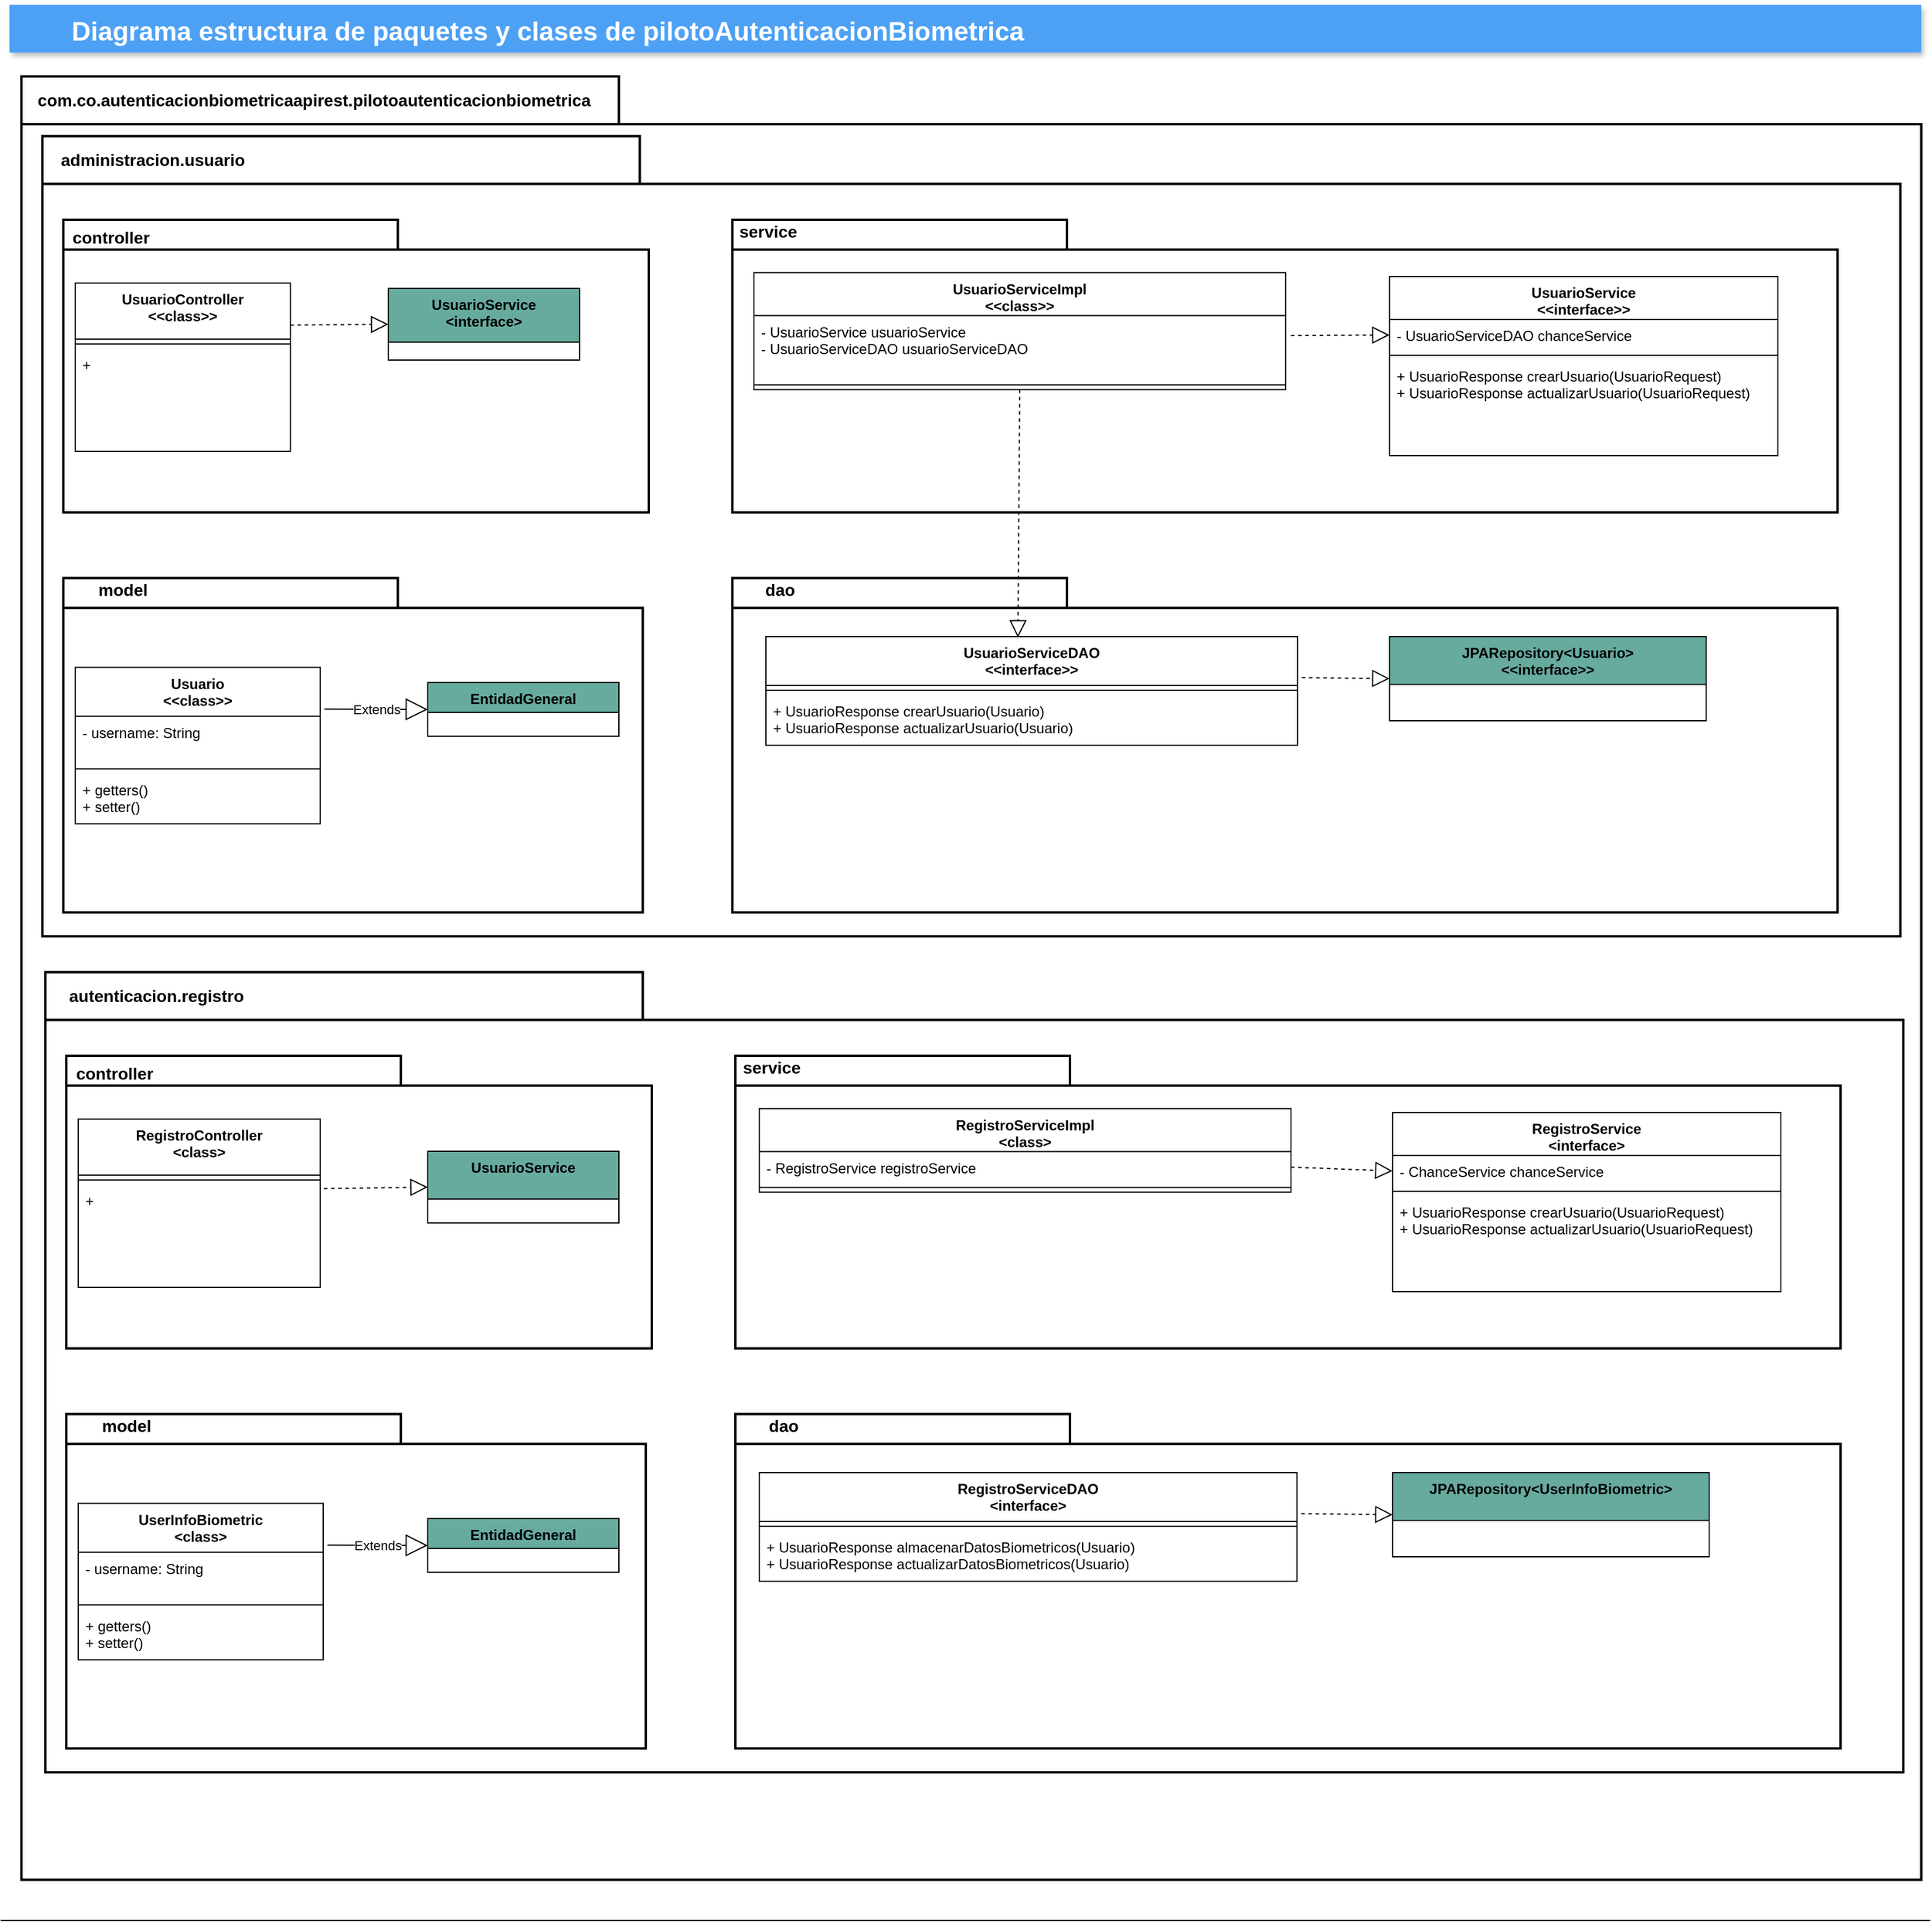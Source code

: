 <mxfile version="15.0.3" type="github">
  <diagram id="C5RBs43oDa-KdzZeNtuy" name="Page-1">
    <mxGraphModel dx="2067" dy="643" grid="1" gridSize="10" guides="1" tooltips="1" connect="1" arrows="1" fold="1" page="1" pageScale="1" pageWidth="827" pageHeight="1169" math="0" shadow="0">
      <root>
        <mxCell id="WIyWlLk6GJQsqaUBKTNV-0" />
        <mxCell id="WIyWlLk6GJQsqaUBKTNV-1" parent="WIyWlLk6GJQsqaUBKTNV-0" />
        <mxCell id="ZkG7YZKgN6aRXEiA2xdE-0" value="" style="shape=folder;tabWidth=500;tabHeight=40;tabPosition=left;strokeWidth=2;html=1;whiteSpace=wrap;align=center;" vertex="1" parent="WIyWlLk6GJQsqaUBKTNV-1">
          <mxGeometry x="-800" y="90" width="1590" height="1510" as="geometry" />
        </mxCell>
        <mxCell id="ZkG7YZKgN6aRXEiA2xdE-43" value="" style="shape=folder;tabWidth=500;tabHeight=40;tabPosition=left;strokeWidth=2;html=1;whiteSpace=wrap;align=center;" vertex="1" parent="WIyWlLk6GJQsqaUBKTNV-1">
          <mxGeometry x="-782.5" y="140" width="1555" height="670" as="geometry" />
        </mxCell>
        <mxCell id="ZkG7YZKgN6aRXEiA2xdE-1" value="&lt;b&gt;&lt;font style=&quot;font-size: 14px&quot;&gt;com.&lt;/font&gt;&lt;/b&gt;&lt;font&gt;&lt;b style=&quot;font-size: 14px&quot;&gt;co.autenticacionbiometricaapirest.&lt;/b&gt;&lt;span style=&quot;font-size: 14px&quot;&gt;&lt;b&gt;pilotoautenticacionbiometrica&lt;/b&gt;&lt;/span&gt;&lt;/font&gt;" style="text;html=1;strokeColor=none;fillColor=none;align=center;verticalAlign=middle;whiteSpace=wrap;rounded=0;" vertex="1" parent="WIyWlLk6GJQsqaUBKTNV-1">
          <mxGeometry x="-575" y="100" width="40" height="20" as="geometry" />
        </mxCell>
        <mxCell id="ZkG7YZKgN6aRXEiA2xdE-2" value="" style="shape=folder;tabWidth=280;tabHeight=25;tabPosition=left;strokeWidth=2;html=1;whiteSpace=wrap;align=center;" vertex="1" parent="WIyWlLk6GJQsqaUBKTNV-1">
          <mxGeometry x="-765" y="210" width="490" height="245" as="geometry" />
        </mxCell>
        <mxCell id="ZkG7YZKgN6aRXEiA2xdE-3" value="&lt;b&gt;&lt;font style=&quot;font-size: 14px&quot;&gt;controller&lt;/font&gt;&lt;/b&gt;" style="text;html=1;strokeColor=none;fillColor=none;align=center;verticalAlign=middle;whiteSpace=wrap;rounded=0;" vertex="1" parent="WIyWlLk6GJQsqaUBKTNV-1">
          <mxGeometry x="-745" y="215" width="40" height="20" as="geometry" />
        </mxCell>
        <mxCell id="ZkG7YZKgN6aRXEiA2xdE-4" value="" style="shape=folder;tabWidth=280;tabHeight=25;tabPosition=left;strokeWidth=2;html=1;whiteSpace=wrap;align=center;" vertex="1" parent="WIyWlLk6GJQsqaUBKTNV-1">
          <mxGeometry x="-765" y="510" width="485" height="280" as="geometry" />
        </mxCell>
        <mxCell id="ZkG7YZKgN6aRXEiA2xdE-5" value="&lt;b&gt;&lt;font style=&quot;font-size: 14px&quot;&gt;model&lt;/font&gt;&lt;/b&gt;" style="text;html=1;strokeColor=none;fillColor=none;align=center;verticalAlign=middle;whiteSpace=wrap;rounded=0;" vertex="1" parent="WIyWlLk6GJQsqaUBKTNV-1">
          <mxGeometry x="-735" y="510" width="40" height="20" as="geometry" />
        </mxCell>
        <mxCell id="ZkG7YZKgN6aRXEiA2xdE-6" value="" style="shape=folder;tabWidth=280;tabHeight=25;tabPosition=left;strokeWidth=2;html=1;whiteSpace=wrap;align=center;" vertex="1" parent="WIyWlLk6GJQsqaUBKTNV-1">
          <mxGeometry x="-205" y="210" width="925" height="245" as="geometry" />
        </mxCell>
        <mxCell id="ZkG7YZKgN6aRXEiA2xdE-7" value="&lt;b&gt;&lt;font style=&quot;font-size: 14px&quot;&gt;service&lt;/font&gt;&lt;/b&gt;" style="text;html=1;strokeColor=none;fillColor=none;align=center;verticalAlign=middle;whiteSpace=wrap;rounded=0;" vertex="1" parent="WIyWlLk6GJQsqaUBKTNV-1">
          <mxGeometry x="-195" y="210" width="40" height="20" as="geometry" />
        </mxCell>
        <mxCell id="ZkG7YZKgN6aRXEiA2xdE-8" value="" style="shape=folder;tabWidth=280;tabHeight=25;tabPosition=left;strokeWidth=2;html=1;whiteSpace=wrap;align=center;" vertex="1" parent="WIyWlLk6GJQsqaUBKTNV-1">
          <mxGeometry x="-205" y="510" width="925" height="280" as="geometry" />
        </mxCell>
        <mxCell id="ZkG7YZKgN6aRXEiA2xdE-9" value="&lt;b&gt;&lt;font style=&quot;font-size: 14px&quot;&gt;dao&lt;/font&gt;&lt;/b&gt;" style="text;html=1;strokeColor=none;fillColor=none;align=center;verticalAlign=middle;whiteSpace=wrap;rounded=0;" vertex="1" parent="WIyWlLk6GJQsqaUBKTNV-1">
          <mxGeometry x="-185" y="510" width="40" height="20" as="geometry" />
        </mxCell>
        <mxCell id="ZkG7YZKgN6aRXEiA2xdE-10" value="UsuarioController&#xa;&lt;&lt;class&gt;&gt;" style="swimlane;fontStyle=1;align=center;verticalAlign=top;childLayout=stackLayout;horizontal=1;startSize=47;horizontalStack=0;resizeParent=1;resizeParentMax=0;resizeLast=0;collapsible=1;marginBottom=0;" vertex="1" parent="WIyWlLk6GJQsqaUBKTNV-1">
          <mxGeometry x="-755" y="263" width="180" height="141" as="geometry" />
        </mxCell>
        <mxCell id="ZkG7YZKgN6aRXEiA2xdE-11" value="" style="line;strokeWidth=1;fillColor=none;align=left;verticalAlign=middle;spacingTop=-1;spacingLeft=3;spacingRight=3;rotatable=0;labelPosition=right;points=[];portConstraint=eastwest;" vertex="1" parent="ZkG7YZKgN6aRXEiA2xdE-10">
          <mxGeometry y="47" width="180" height="8" as="geometry" />
        </mxCell>
        <mxCell id="ZkG7YZKgN6aRXEiA2xdE-12" value="+" style="text;strokeColor=none;fillColor=none;align=left;verticalAlign=top;spacingLeft=4;spacingRight=4;overflow=hidden;rotatable=0;points=[[0,0.5],[1,0.5]];portConstraint=eastwest;" vertex="1" parent="ZkG7YZKgN6aRXEiA2xdE-10">
          <mxGeometry y="55" width="180" height="86" as="geometry" />
        </mxCell>
        <mxCell id="ZkG7YZKgN6aRXEiA2xdE-14" value="UsuarioService&#xa;&lt;interface&gt;" style="swimlane;fontStyle=1;align=center;verticalAlign=top;childLayout=stackLayout;horizontal=1;startSize=45;horizontalStack=0;resizeParent=1;resizeParentMax=0;resizeLast=0;collapsible=1;marginBottom=0;fillColor=#67AB9F;" vertex="1" parent="WIyWlLk6GJQsqaUBKTNV-1">
          <mxGeometry x="-493" y="267.5" width="160" height="60" as="geometry" />
        </mxCell>
        <mxCell id="ZkG7YZKgN6aRXEiA2xdE-18" value="Extends" style="endArrow=block;endSize=16;endFill=0;html=1;entryX=0;entryY=0.5;entryDx=0;entryDy=0;exitX=1.017;exitY=0.267;exitDx=0;exitDy=0;exitPerimeter=0;startArrow=none;" edge="1" parent="WIyWlLk6GJQsqaUBKTNV-1" source="ZkG7YZKgN6aRXEiA2xdE-54" target="ZkG7YZKgN6aRXEiA2xdE-19">
          <mxGeometry width="160" relative="1" as="geometry">
            <mxPoint x="-571.94" y="640.282" as="sourcePoint" />
            <mxPoint x="-444" y="611.5" as="targetPoint" />
          </mxGeometry>
        </mxCell>
        <mxCell id="ZkG7YZKgN6aRXEiA2xdE-19" value="EntidadGeneral" style="swimlane;fontStyle=1;align=center;verticalAlign=top;childLayout=stackLayout;horizontal=1;startSize=25;horizontalStack=0;resizeParent=1;resizeParentMax=0;resizeLast=0;collapsible=1;marginBottom=0;fillColor=#67AB9F;" vertex="1" parent="WIyWlLk6GJQsqaUBKTNV-1">
          <mxGeometry x="-460" y="597.5" width="160" height="45" as="geometry" />
        </mxCell>
        <mxCell id="ZkG7YZKgN6aRXEiA2xdE-27" value="UsuarioServiceImpl&#xa;&lt;&lt;class&gt;&gt;" style="swimlane;fontStyle=1;align=center;verticalAlign=top;childLayout=stackLayout;horizontal=1;startSize=36;horizontalStack=0;resizeParent=1;resizeParentMax=0;resizeLast=0;collapsible=1;marginBottom=0;fillColor=#FFFFFF;" vertex="1" parent="WIyWlLk6GJQsqaUBKTNV-1">
          <mxGeometry x="-187" y="254.25" width="445" height="98" as="geometry" />
        </mxCell>
        <mxCell id="ZkG7YZKgN6aRXEiA2xdE-28" value="- UsuarioService usuarioService&#xa;- UsuarioServiceDAO usuarioServiceDAO" style="text;strokeColor=none;fillColor=none;align=left;verticalAlign=top;spacingLeft=4;spacingRight=4;overflow=hidden;rotatable=0;points=[[0,0.5],[1,0.5]];portConstraint=eastwest;" vertex="1" parent="ZkG7YZKgN6aRXEiA2xdE-27">
          <mxGeometry y="36" width="445" height="54" as="geometry" />
        </mxCell>
        <mxCell id="ZkG7YZKgN6aRXEiA2xdE-29" value="" style="line;strokeWidth=1;fillColor=none;align=left;verticalAlign=middle;spacingTop=-1;spacingLeft=3;spacingRight=3;rotatable=0;labelPosition=right;points=[];portConstraint=eastwest;" vertex="1" parent="ZkG7YZKgN6aRXEiA2xdE-27">
          <mxGeometry y="90" width="445" height="8" as="geometry" />
        </mxCell>
        <mxCell id="ZkG7YZKgN6aRXEiA2xdE-33" value="Diagrama estructura de paquetes y clases de pilotoAutenticacionBiometrica" style="fillColor=#4DA1F5;strokeColor=none;shadow=1;gradientColor=none;fontSize=22;align=left;spacingLeft=50;fontColor=#ffffff;fontStyle=1" vertex="1" parent="WIyWlLk6GJQsqaUBKTNV-1">
          <mxGeometry x="-810" y="30" width="1600" height="40" as="geometry" />
        </mxCell>
        <mxCell id="ZkG7YZKgN6aRXEiA2xdE-34" value="" style="line;strokeWidth=1;fillColor=none;align=left;verticalAlign=middle;spacingTop=-1;spacingLeft=3;spacingRight=3;rotatable=0;labelPosition=right;points=[];portConstraint=eastwest;" vertex="1" parent="WIyWlLk6GJQsqaUBKTNV-1">
          <mxGeometry x="-817.5" y="1630" width="1615" height="8" as="geometry" />
        </mxCell>
        <mxCell id="ZkG7YZKgN6aRXEiA2xdE-35" value="UsuarioServiceDAO&#xa;&lt;&lt;interface&gt;&gt;" style="swimlane;fontStyle=1;align=center;verticalAlign=top;childLayout=stackLayout;horizontal=1;startSize=41;horizontalStack=0;resizeParent=1;resizeParentMax=0;resizeLast=0;collapsible=1;marginBottom=0;fillColor=#FFFFFF;" vertex="1" parent="WIyWlLk6GJQsqaUBKTNV-1">
          <mxGeometry x="-177" y="559" width="445" height="91" as="geometry" />
        </mxCell>
        <mxCell id="ZkG7YZKgN6aRXEiA2xdE-37" value="" style="line;strokeWidth=1;fillColor=none;align=left;verticalAlign=middle;spacingTop=-1;spacingLeft=3;spacingRight=3;rotatable=0;labelPosition=right;points=[];portConstraint=eastwest;" vertex="1" parent="ZkG7YZKgN6aRXEiA2xdE-35">
          <mxGeometry y="41" width="445" height="8" as="geometry" />
        </mxCell>
        <mxCell id="ZkG7YZKgN6aRXEiA2xdE-38" value="+ UsuarioResponse crearUsuario(Usuario)&#xa;+ UsuarioResponse actualizarUsuario(Usuario)" style="text;strokeColor=none;fillColor=none;align=left;verticalAlign=top;spacingLeft=4;spacingRight=4;overflow=hidden;rotatable=0;points=[[0,0.5],[1,0.5]];portConstraint=eastwest;" vertex="1" parent="ZkG7YZKgN6aRXEiA2xdE-35">
          <mxGeometry y="49" width="445" height="42" as="geometry" />
        </mxCell>
        <mxCell id="ZkG7YZKgN6aRXEiA2xdE-40" value="JPARepository&lt;Usuario&gt;&#xa;&lt;&lt;interface&gt;&gt;" style="swimlane;fontStyle=1;align=center;verticalAlign=top;childLayout=stackLayout;horizontal=1;startSize=40;horizontalStack=0;resizeParent=1;resizeParentMax=0;resizeLast=0;collapsible=1;marginBottom=0;fillColor=#67AB9F;" vertex="1" parent="WIyWlLk6GJQsqaUBKTNV-1">
          <mxGeometry x="345" y="559" width="265" height="70.5" as="geometry" />
        </mxCell>
        <mxCell id="ZkG7YZKgN6aRXEiA2xdE-44" value="&lt;span style=&quot;font-size: 14px&quot;&gt;&lt;b&gt;administracion.usuario&lt;/b&gt;&lt;/span&gt;" style="text;html=1;strokeColor=none;fillColor=none;align=center;verticalAlign=middle;whiteSpace=wrap;rounded=0;" vertex="1" parent="WIyWlLk6GJQsqaUBKTNV-1">
          <mxGeometry x="-710" y="150" width="40" height="20" as="geometry" />
        </mxCell>
        <mxCell id="ZkG7YZKgN6aRXEiA2xdE-48" value="" style="endArrow=block;dashed=1;endFill=0;endSize=12;html=1;exitX=1.01;exitY=0.31;exitDx=0;exitDy=0;entryX=0;entryY=0.5;entryDx=0;entryDy=0;exitPerimeter=0;" edge="1" parent="WIyWlLk6GJQsqaUBKTNV-1" source="ZkG7YZKgN6aRXEiA2xdE-28" target="ZkG7YZKgN6aRXEiA2xdE-50">
          <mxGeometry width="160" relative="1" as="geometry">
            <mxPoint x="380" y="350" as="sourcePoint" />
            <mxPoint x="370" y="320" as="targetPoint" />
          </mxGeometry>
        </mxCell>
        <mxCell id="ZkG7YZKgN6aRXEiA2xdE-49" value="UsuarioService&#xa;&lt;&lt;interface&gt;&gt;" style="swimlane;fontStyle=1;align=center;verticalAlign=top;childLayout=stackLayout;horizontal=1;startSize=36;horizontalStack=0;resizeParent=1;resizeParentMax=0;resizeLast=0;collapsible=1;marginBottom=0;fillColor=#FFFFFF;" vertex="1" parent="WIyWlLk6GJQsqaUBKTNV-1">
          <mxGeometry x="345" y="257.5" width="325" height="150" as="geometry" />
        </mxCell>
        <mxCell id="ZkG7YZKgN6aRXEiA2xdE-50" value="- UsuarioServiceDAO chanceService" style="text;strokeColor=none;fillColor=none;align=left;verticalAlign=top;spacingLeft=4;spacingRight=4;overflow=hidden;rotatable=0;points=[[0,0.5],[1,0.5]];portConstraint=eastwest;" vertex="1" parent="ZkG7YZKgN6aRXEiA2xdE-49">
          <mxGeometry y="36" width="325" height="26" as="geometry" />
        </mxCell>
        <mxCell id="ZkG7YZKgN6aRXEiA2xdE-51" value="" style="line;strokeWidth=1;fillColor=none;align=left;verticalAlign=middle;spacingTop=-1;spacingLeft=3;spacingRight=3;rotatable=0;labelPosition=right;points=[];portConstraint=eastwest;" vertex="1" parent="ZkG7YZKgN6aRXEiA2xdE-49">
          <mxGeometry y="62" width="325" height="8" as="geometry" />
        </mxCell>
        <mxCell id="ZkG7YZKgN6aRXEiA2xdE-52" value="+ UsuarioResponse crearUsuario(UsuarioRequest)&#xa;+ UsuarioResponse actualizarUsuario(UsuarioRequest)" style="text;strokeColor=none;fillColor=none;align=left;verticalAlign=top;spacingLeft=4;spacingRight=4;overflow=hidden;rotatable=0;points=[[0,0.5],[1,0.5]];portConstraint=eastwest;" vertex="1" parent="ZkG7YZKgN6aRXEiA2xdE-49">
          <mxGeometry y="70" width="325" height="80" as="geometry" />
        </mxCell>
        <mxCell id="ZkG7YZKgN6aRXEiA2xdE-53" value="" style="endArrow=block;dashed=1;endFill=0;endSize=12;html=1;exitX=1.008;exitY=0.378;exitDx=0;exitDy=0;entryX=0;entryY=0.5;entryDx=0;entryDy=0;exitPerimeter=0;" edge="1" parent="WIyWlLk6GJQsqaUBKTNV-1" source="ZkG7YZKgN6aRXEiA2xdE-35" target="ZkG7YZKgN6aRXEiA2xdE-40">
          <mxGeometry width="160" relative="1" as="geometry">
            <mxPoint x="260" y="620" as="sourcePoint" />
            <mxPoint x="375" y="586.88" as="targetPoint" />
          </mxGeometry>
        </mxCell>
        <mxCell id="ZkG7YZKgN6aRXEiA2xdE-54" value="Usuario&#xa;&lt;&lt;class&gt;&gt;" style="swimlane;fontStyle=1;align=center;verticalAlign=top;childLayout=stackLayout;horizontal=1;startSize=41;horizontalStack=0;resizeParent=1;resizeParentMax=0;resizeLast=0;collapsible=1;marginBottom=0;fillColor=#FFFFFF;" vertex="1" parent="WIyWlLk6GJQsqaUBKTNV-1">
          <mxGeometry x="-755" y="584.75" width="205" height="131" as="geometry" />
        </mxCell>
        <mxCell id="ZkG7YZKgN6aRXEiA2xdE-55" value="- username: String" style="text;strokeColor=none;fillColor=none;align=left;verticalAlign=top;spacingLeft=4;spacingRight=4;overflow=hidden;rotatable=0;points=[[0,0.5],[1,0.5]];portConstraint=eastwest;" vertex="1" parent="ZkG7YZKgN6aRXEiA2xdE-54">
          <mxGeometry y="41" width="205" height="40" as="geometry" />
        </mxCell>
        <mxCell id="ZkG7YZKgN6aRXEiA2xdE-56" value="" style="line;strokeWidth=1;fillColor=none;align=left;verticalAlign=middle;spacingTop=-1;spacingLeft=3;spacingRight=3;rotatable=0;labelPosition=right;points=[];portConstraint=eastwest;" vertex="1" parent="ZkG7YZKgN6aRXEiA2xdE-54">
          <mxGeometry y="81" width="205" height="8" as="geometry" />
        </mxCell>
        <mxCell id="ZkG7YZKgN6aRXEiA2xdE-57" value="+ getters()&#xa;+ setter()" style="text;strokeColor=none;fillColor=none;align=left;verticalAlign=top;spacingLeft=4;spacingRight=4;overflow=hidden;rotatable=0;points=[[0,0.5],[1,0.5]];portConstraint=eastwest;" vertex="1" parent="ZkG7YZKgN6aRXEiA2xdE-54">
          <mxGeometry y="89" width="205" height="42" as="geometry" />
        </mxCell>
        <mxCell id="ZkG7YZKgN6aRXEiA2xdE-59" value="" style="shape=folder;tabWidth=500;tabHeight=40;tabPosition=left;strokeWidth=2;html=1;whiteSpace=wrap;align=center;" vertex="1" parent="WIyWlLk6GJQsqaUBKTNV-1">
          <mxGeometry x="-780" y="840" width="1555" height="670" as="geometry" />
        </mxCell>
        <mxCell id="ZkG7YZKgN6aRXEiA2xdE-60" value="" style="shape=folder;tabWidth=280;tabHeight=25;tabPosition=left;strokeWidth=2;html=1;whiteSpace=wrap;align=center;" vertex="1" parent="WIyWlLk6GJQsqaUBKTNV-1">
          <mxGeometry x="-762.5" y="910" width="490" height="245" as="geometry" />
        </mxCell>
        <mxCell id="ZkG7YZKgN6aRXEiA2xdE-61" value="&lt;b&gt;&lt;font style=&quot;font-size: 14px&quot;&gt;controller&lt;/font&gt;&lt;/b&gt;" style="text;html=1;strokeColor=none;fillColor=none;align=center;verticalAlign=middle;whiteSpace=wrap;rounded=0;" vertex="1" parent="WIyWlLk6GJQsqaUBKTNV-1">
          <mxGeometry x="-742.5" y="915" width="40" height="20" as="geometry" />
        </mxCell>
        <mxCell id="ZkG7YZKgN6aRXEiA2xdE-62" value="" style="shape=folder;tabWidth=280;tabHeight=25;tabPosition=left;strokeWidth=2;html=1;whiteSpace=wrap;align=center;" vertex="1" parent="WIyWlLk6GJQsqaUBKTNV-1">
          <mxGeometry x="-762.5" y="1210" width="485" height="280" as="geometry" />
        </mxCell>
        <mxCell id="ZkG7YZKgN6aRXEiA2xdE-63" value="&lt;b&gt;&lt;font style=&quot;font-size: 14px&quot;&gt;model&lt;/font&gt;&lt;/b&gt;" style="text;html=1;strokeColor=none;fillColor=none;align=center;verticalAlign=middle;whiteSpace=wrap;rounded=0;" vertex="1" parent="WIyWlLk6GJQsqaUBKTNV-1">
          <mxGeometry x="-732.5" y="1210" width="40" height="20" as="geometry" />
        </mxCell>
        <mxCell id="ZkG7YZKgN6aRXEiA2xdE-64" value="" style="shape=folder;tabWidth=280;tabHeight=25;tabPosition=left;strokeWidth=2;html=1;whiteSpace=wrap;align=center;" vertex="1" parent="WIyWlLk6GJQsqaUBKTNV-1">
          <mxGeometry x="-202.5" y="910" width="925" height="245" as="geometry" />
        </mxCell>
        <mxCell id="ZkG7YZKgN6aRXEiA2xdE-65" value="&lt;b&gt;&lt;font style=&quot;font-size: 14px&quot;&gt;service&lt;/font&gt;&lt;/b&gt;" style="text;html=1;strokeColor=none;fillColor=none;align=center;verticalAlign=middle;whiteSpace=wrap;rounded=0;" vertex="1" parent="WIyWlLk6GJQsqaUBKTNV-1">
          <mxGeometry x="-192.5" y="910" width="40" height="20" as="geometry" />
        </mxCell>
        <mxCell id="ZkG7YZKgN6aRXEiA2xdE-66" value="" style="shape=folder;tabWidth=280;tabHeight=25;tabPosition=left;strokeWidth=2;html=1;whiteSpace=wrap;align=center;" vertex="1" parent="WIyWlLk6GJQsqaUBKTNV-1">
          <mxGeometry x="-202.5" y="1210" width="925" height="280" as="geometry" />
        </mxCell>
        <mxCell id="ZkG7YZKgN6aRXEiA2xdE-67" value="&lt;b&gt;&lt;font style=&quot;font-size: 14px&quot;&gt;dao&lt;/font&gt;&lt;/b&gt;" style="text;html=1;strokeColor=none;fillColor=none;align=center;verticalAlign=middle;whiteSpace=wrap;rounded=0;" vertex="1" parent="WIyWlLk6GJQsqaUBKTNV-1">
          <mxGeometry x="-182.5" y="1210" width="40" height="20" as="geometry" />
        </mxCell>
        <mxCell id="ZkG7YZKgN6aRXEiA2xdE-68" value="RegistroController&#xa;&lt;class&gt;" style="swimlane;fontStyle=1;align=center;verticalAlign=top;childLayout=stackLayout;horizontal=1;startSize=47;horizontalStack=0;resizeParent=1;resizeParentMax=0;resizeLast=0;collapsible=1;marginBottom=0;" vertex="1" parent="WIyWlLk6GJQsqaUBKTNV-1">
          <mxGeometry x="-752.5" y="963" width="202.5" height="141" as="geometry" />
        </mxCell>
        <mxCell id="ZkG7YZKgN6aRXEiA2xdE-69" value="" style="line;strokeWidth=1;fillColor=none;align=left;verticalAlign=middle;spacingTop=-1;spacingLeft=3;spacingRight=3;rotatable=0;labelPosition=right;points=[];portConstraint=eastwest;" vertex="1" parent="ZkG7YZKgN6aRXEiA2xdE-68">
          <mxGeometry y="47" width="202.5" height="8" as="geometry" />
        </mxCell>
        <mxCell id="ZkG7YZKgN6aRXEiA2xdE-70" value="+" style="text;strokeColor=none;fillColor=none;align=left;verticalAlign=top;spacingLeft=4;spacingRight=4;overflow=hidden;rotatable=0;points=[[0,0.5],[1,0.5]];portConstraint=eastwest;" vertex="1" parent="ZkG7YZKgN6aRXEiA2xdE-68">
          <mxGeometry y="55" width="202.5" height="86" as="geometry" />
        </mxCell>
        <mxCell id="ZkG7YZKgN6aRXEiA2xdE-73" value="Extends" style="endArrow=block;endSize=16;endFill=0;html=1;entryX=0;entryY=0.5;entryDx=0;entryDy=0;exitX=1.017;exitY=0.267;exitDx=0;exitDy=0;exitPerimeter=0;startArrow=none;" edge="1" parent="WIyWlLk6GJQsqaUBKTNV-1" source="ZkG7YZKgN6aRXEiA2xdE-89" target="ZkG7YZKgN6aRXEiA2xdE-74">
          <mxGeometry width="160" relative="1" as="geometry">
            <mxPoint x="-569.44" y="1340.282" as="sourcePoint" />
            <mxPoint x="-441.5" y="1311.5" as="targetPoint" />
          </mxGeometry>
        </mxCell>
        <mxCell id="ZkG7YZKgN6aRXEiA2xdE-74" value="EntidadGeneral" style="swimlane;fontStyle=1;align=center;verticalAlign=top;childLayout=stackLayout;horizontal=1;startSize=25;horizontalStack=0;resizeParent=1;resizeParentMax=0;resizeLast=0;collapsible=1;marginBottom=0;fillColor=#67AB9F;" vertex="1" parent="WIyWlLk6GJQsqaUBKTNV-1">
          <mxGeometry x="-460" y="1297.5" width="160" height="45" as="geometry" />
        </mxCell>
        <mxCell id="ZkG7YZKgN6aRXEiA2xdE-75" value="RegistroServiceImpl&#xa;&lt;class&gt;" style="swimlane;fontStyle=1;align=center;verticalAlign=top;childLayout=stackLayout;horizontal=1;startSize=36;horizontalStack=0;resizeParent=1;resizeParentMax=0;resizeLast=0;collapsible=1;marginBottom=0;fillColor=#FFFFFF;" vertex="1" parent="WIyWlLk6GJQsqaUBKTNV-1">
          <mxGeometry x="-182.5" y="954.25" width="445" height="70" as="geometry" />
        </mxCell>
        <mxCell id="ZkG7YZKgN6aRXEiA2xdE-76" value="- RegistroService registroService" style="text;strokeColor=none;fillColor=none;align=left;verticalAlign=top;spacingLeft=4;spacingRight=4;overflow=hidden;rotatable=0;points=[[0,0.5],[1,0.5]];portConstraint=eastwest;" vertex="1" parent="ZkG7YZKgN6aRXEiA2xdE-75">
          <mxGeometry y="36" width="445" height="26" as="geometry" />
        </mxCell>
        <mxCell id="ZkG7YZKgN6aRXEiA2xdE-77" value="" style="line;strokeWidth=1;fillColor=none;align=left;verticalAlign=middle;spacingTop=-1;spacingLeft=3;spacingRight=3;rotatable=0;labelPosition=right;points=[];portConstraint=eastwest;" vertex="1" parent="ZkG7YZKgN6aRXEiA2xdE-75">
          <mxGeometry y="62" width="445" height="8" as="geometry" />
        </mxCell>
        <mxCell id="ZkG7YZKgN6aRXEiA2xdE-78" value="RegistroServiceDAO&#xa;&lt;interface&gt;" style="swimlane;fontStyle=1;align=center;verticalAlign=top;childLayout=stackLayout;horizontal=1;startSize=41;horizontalStack=0;resizeParent=1;resizeParentMax=0;resizeLast=0;collapsible=1;marginBottom=0;fillColor=#FFFFFF;" vertex="1" parent="WIyWlLk6GJQsqaUBKTNV-1">
          <mxGeometry x="-182.5" y="1259" width="450" height="91" as="geometry" />
        </mxCell>
        <mxCell id="ZkG7YZKgN6aRXEiA2xdE-79" value="" style="line;strokeWidth=1;fillColor=none;align=left;verticalAlign=middle;spacingTop=-1;spacingLeft=3;spacingRight=3;rotatable=0;labelPosition=right;points=[];portConstraint=eastwest;" vertex="1" parent="ZkG7YZKgN6aRXEiA2xdE-78">
          <mxGeometry y="41" width="450" height="8" as="geometry" />
        </mxCell>
        <mxCell id="ZkG7YZKgN6aRXEiA2xdE-80" value="+ UsuarioResponse almacenarDatosBiometricos(Usuario)&#xa;+ UsuarioResponse actualizarDatosBiometricos(Usuario)" style="text;strokeColor=none;fillColor=none;align=left;verticalAlign=top;spacingLeft=4;spacingRight=4;overflow=hidden;rotatable=0;points=[[0,0.5],[1,0.5]];portConstraint=eastwest;" vertex="1" parent="ZkG7YZKgN6aRXEiA2xdE-78">
          <mxGeometry y="49" width="450" height="42" as="geometry" />
        </mxCell>
        <mxCell id="ZkG7YZKgN6aRXEiA2xdE-81" value="JPARepository&lt;UserInfoBiometric&gt;" style="swimlane;fontStyle=1;align=center;verticalAlign=top;childLayout=stackLayout;horizontal=1;startSize=40;horizontalStack=0;resizeParent=1;resizeParentMax=0;resizeLast=0;collapsible=1;marginBottom=0;fillColor=#67AB9F;" vertex="1" parent="WIyWlLk6GJQsqaUBKTNV-1">
          <mxGeometry x="347.5" y="1259" width="265" height="70.5" as="geometry" />
        </mxCell>
        <mxCell id="ZkG7YZKgN6aRXEiA2xdE-82" value="&lt;span style=&quot;font-size: 14px&quot;&gt;&lt;b&gt;autenticacion.registro&lt;/b&gt;&lt;/span&gt;" style="text;html=1;strokeColor=none;fillColor=none;align=center;verticalAlign=middle;whiteSpace=wrap;rounded=0;" vertex="1" parent="WIyWlLk6GJQsqaUBKTNV-1">
          <mxGeometry x="-707.5" y="850" width="40" height="20" as="geometry" />
        </mxCell>
        <mxCell id="ZkG7YZKgN6aRXEiA2xdE-83" value="" style="endArrow=block;dashed=1;endFill=0;endSize=12;html=1;exitX=1;exitY=0.5;exitDx=0;exitDy=0;entryX=0;entryY=0.5;entryDx=0;entryDy=0;" edge="1" parent="WIyWlLk6GJQsqaUBKTNV-1" source="ZkG7YZKgN6aRXEiA2xdE-76" target="ZkG7YZKgN6aRXEiA2xdE-85">
          <mxGeometry width="160" relative="1" as="geometry">
            <mxPoint x="382.5" y="1050" as="sourcePoint" />
            <mxPoint x="372.5" y="1020" as="targetPoint" />
          </mxGeometry>
        </mxCell>
        <mxCell id="ZkG7YZKgN6aRXEiA2xdE-84" value="RegistroService&#xa;&lt;interface&gt;" style="swimlane;fontStyle=1;align=center;verticalAlign=top;childLayout=stackLayout;horizontal=1;startSize=36;horizontalStack=0;resizeParent=1;resizeParentMax=0;resizeLast=0;collapsible=1;marginBottom=0;fillColor=#FFFFFF;" vertex="1" parent="WIyWlLk6GJQsqaUBKTNV-1">
          <mxGeometry x="347.5" y="957.5" width="325" height="150" as="geometry" />
        </mxCell>
        <mxCell id="ZkG7YZKgN6aRXEiA2xdE-85" value="- ChanceService chanceService" style="text;strokeColor=none;fillColor=none;align=left;verticalAlign=top;spacingLeft=4;spacingRight=4;overflow=hidden;rotatable=0;points=[[0,0.5],[1,0.5]];portConstraint=eastwest;" vertex="1" parent="ZkG7YZKgN6aRXEiA2xdE-84">
          <mxGeometry y="36" width="325" height="26" as="geometry" />
        </mxCell>
        <mxCell id="ZkG7YZKgN6aRXEiA2xdE-86" value="" style="line;strokeWidth=1;fillColor=none;align=left;verticalAlign=middle;spacingTop=-1;spacingLeft=3;spacingRight=3;rotatable=0;labelPosition=right;points=[];portConstraint=eastwest;" vertex="1" parent="ZkG7YZKgN6aRXEiA2xdE-84">
          <mxGeometry y="62" width="325" height="8" as="geometry" />
        </mxCell>
        <mxCell id="ZkG7YZKgN6aRXEiA2xdE-87" value="+ UsuarioResponse crearUsuario(UsuarioRequest)&#xa;+ UsuarioResponse actualizarUsuario(UsuarioRequest)" style="text;strokeColor=none;fillColor=none;align=left;verticalAlign=top;spacingLeft=4;spacingRight=4;overflow=hidden;rotatable=0;points=[[0,0.5],[1,0.5]];portConstraint=eastwest;" vertex="1" parent="ZkG7YZKgN6aRXEiA2xdE-84">
          <mxGeometry y="70" width="325" height="80" as="geometry" />
        </mxCell>
        <mxCell id="ZkG7YZKgN6aRXEiA2xdE-88" value="" style="endArrow=block;dashed=1;endFill=0;endSize=12;html=1;exitX=1.008;exitY=0.378;exitDx=0;exitDy=0;entryX=0;entryY=0.5;entryDx=0;entryDy=0;exitPerimeter=0;" edge="1" parent="WIyWlLk6GJQsqaUBKTNV-1" source="ZkG7YZKgN6aRXEiA2xdE-78" target="ZkG7YZKgN6aRXEiA2xdE-81">
          <mxGeometry width="160" relative="1" as="geometry">
            <mxPoint x="262.5" y="1320" as="sourcePoint" />
            <mxPoint x="377.5" y="1286.88" as="targetPoint" />
          </mxGeometry>
        </mxCell>
        <mxCell id="ZkG7YZKgN6aRXEiA2xdE-89" value="UserInfoBiometric&#xa;&lt;class&gt;" style="swimlane;fontStyle=1;align=center;verticalAlign=top;childLayout=stackLayout;horizontal=1;startSize=41;horizontalStack=0;resizeParent=1;resizeParentMax=0;resizeLast=0;collapsible=1;marginBottom=0;fillColor=#FFFFFF;" vertex="1" parent="WIyWlLk6GJQsqaUBKTNV-1">
          <mxGeometry x="-752.5" y="1284.75" width="205" height="131" as="geometry" />
        </mxCell>
        <mxCell id="ZkG7YZKgN6aRXEiA2xdE-90" value="- username: String" style="text;strokeColor=none;fillColor=none;align=left;verticalAlign=top;spacingLeft=4;spacingRight=4;overflow=hidden;rotatable=0;points=[[0,0.5],[1,0.5]];portConstraint=eastwest;" vertex="1" parent="ZkG7YZKgN6aRXEiA2xdE-89">
          <mxGeometry y="41" width="205" height="40" as="geometry" />
        </mxCell>
        <mxCell id="ZkG7YZKgN6aRXEiA2xdE-91" value="" style="line;strokeWidth=1;fillColor=none;align=left;verticalAlign=middle;spacingTop=-1;spacingLeft=3;spacingRight=3;rotatable=0;labelPosition=right;points=[];portConstraint=eastwest;" vertex="1" parent="ZkG7YZKgN6aRXEiA2xdE-89">
          <mxGeometry y="81" width="205" height="8" as="geometry" />
        </mxCell>
        <mxCell id="ZkG7YZKgN6aRXEiA2xdE-92" value="+ getters()&#xa;+ setter()" style="text;strokeColor=none;fillColor=none;align=left;verticalAlign=top;spacingLeft=4;spacingRight=4;overflow=hidden;rotatable=0;points=[[0,0.5],[1,0.5]];portConstraint=eastwest;" vertex="1" parent="ZkG7YZKgN6aRXEiA2xdE-89">
          <mxGeometry y="89" width="205" height="42" as="geometry" />
        </mxCell>
        <mxCell id="ZkG7YZKgN6aRXEiA2xdE-93" value="" style="endArrow=block;dashed=1;endFill=0;endSize=12;html=1;exitX=1;exitY=0.25;exitDx=0;exitDy=0;entryX=0;entryY=0.5;entryDx=0;entryDy=0;" edge="1" parent="WIyWlLk6GJQsqaUBKTNV-1" source="ZkG7YZKgN6aRXEiA2xdE-10" target="ZkG7YZKgN6aRXEiA2xdE-14">
          <mxGeometry width="160" relative="1" as="geometry">
            <mxPoint x="270" y="313.25" as="sourcePoint" />
            <mxPoint x="-500" y="306" as="targetPoint" />
          </mxGeometry>
        </mxCell>
        <mxCell id="ZkG7YZKgN6aRXEiA2xdE-94" value="UsuarioService&#xa;" style="swimlane;fontStyle=1;align=center;verticalAlign=top;childLayout=stackLayout;horizontal=1;startSize=40;horizontalStack=0;resizeParent=1;resizeParentMax=0;resizeLast=0;collapsible=1;marginBottom=0;fillColor=#67AB9F;" vertex="1" parent="WIyWlLk6GJQsqaUBKTNV-1">
          <mxGeometry x="-460" y="990" width="160" height="60" as="geometry" />
        </mxCell>
        <mxCell id="ZkG7YZKgN6aRXEiA2xdE-95" value="" style="endArrow=block;dashed=1;endFill=0;endSize=12;html=1;entryX=0;entryY=0.5;entryDx=0;entryDy=0;exitX=1.015;exitY=0.038;exitDx=0;exitDy=0;exitPerimeter=0;" edge="1" parent="WIyWlLk6GJQsqaUBKTNV-1" target="ZkG7YZKgN6aRXEiA2xdE-94" source="ZkG7YZKgN6aRXEiA2xdE-70">
          <mxGeometry width="160" relative="1" as="geometry">
            <mxPoint x="-540" y="1020" as="sourcePoint" />
            <mxPoint x="-478.78" y="1021.5" as="targetPoint" />
          </mxGeometry>
        </mxCell>
        <mxCell id="ZkG7YZKgN6aRXEiA2xdE-96" value="" style="endArrow=block;dashed=1;endFill=0;endSize=12;html=1;exitX=0.5;exitY=1;exitDx=0;exitDy=0;entryX=0.474;entryY=0.009;entryDx=0;entryDy=0;entryPerimeter=0;" edge="1" parent="WIyWlLk6GJQsqaUBKTNV-1" source="ZkG7YZKgN6aRXEiA2xdE-27" target="ZkG7YZKgN6aRXEiA2xdE-35">
          <mxGeometry width="160" relative="1" as="geometry">
            <mxPoint x="274.45" y="316.99" as="sourcePoint" />
            <mxPoint x="355" y="316.5" as="targetPoint" />
          </mxGeometry>
        </mxCell>
      </root>
    </mxGraphModel>
  </diagram>
</mxfile>
